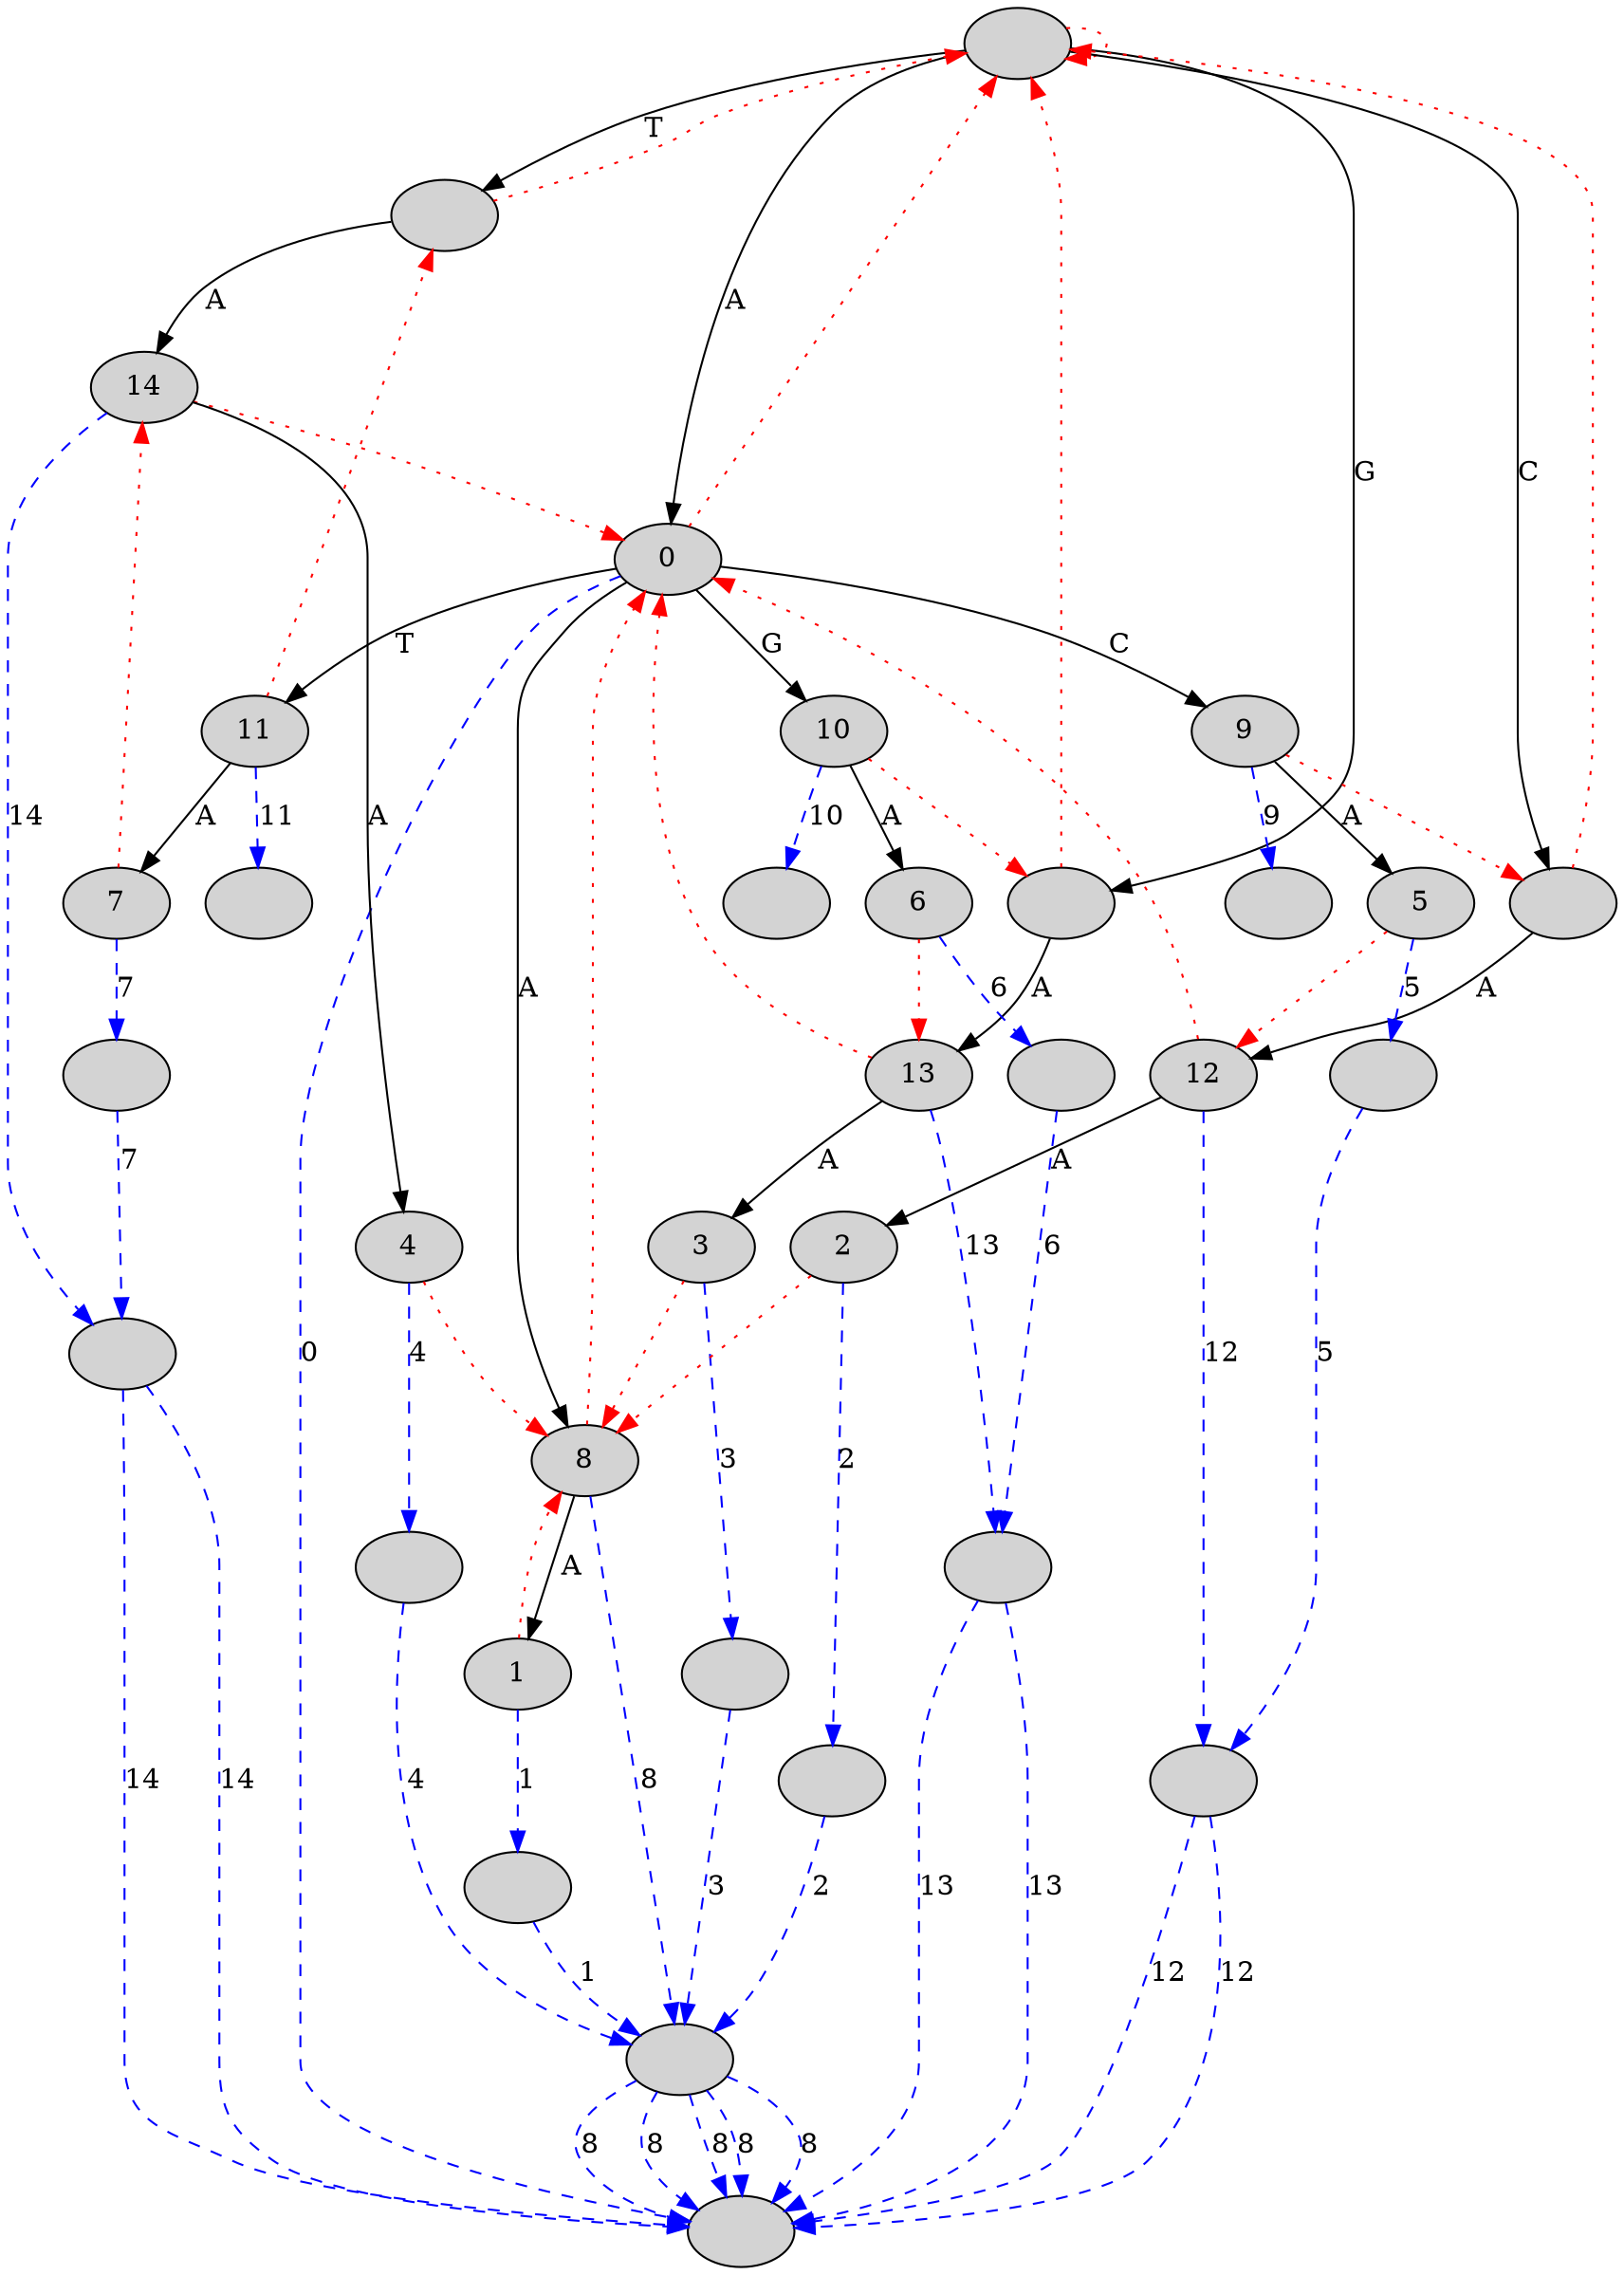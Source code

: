 digraph {
node[style=filled];
"0x7f8b914028f0" [label=""];
"0x7f8b914028f0" -> "0x7f8b91402bb0" [label="T"];
"0x7f8b914028f0" -> "0x7f8b91402b00" [label="G"];
"0x7f8b914028f0" -> "0x7f8b91402a50" [label="C"];
"0x7f8b914028f0" -> "0x7f8b91402920" [label="A"];
"0x7f8b914028f0" -> "0x7f8b914028f0" [style="dotted", color=red];
"0x7f8b91402bb0" [label=""];
"0x7f8b91402bb0" -> "0x7f8b91402b80" [label="A"];
"0x7f8b91402bb0" -> "0x7f8b914028f0" [style="dotted", color=red];
"0x7f8b91402b80" [label="14"];
"0x7f8b91402b80" -> "0x7f8b91402b50" [label="A"];
"0x7f8b91402b80" -> "0x7f8b91402920" [style="dotted", color=red];
"0x7f8b91402ef0" [label=""];
"0x7f8b91402b80" -> "0x7f8b91402ef0" [style="dashed", color=blue, label=14];
"0x7f8b91402ef0" -> "0x7f8b91402ee0" [style="dashed", color=blue, label=14];
"0x7f8b91402b50" [label="4"];
"0x7f8b91402b50" -> "0x7f8b914029a0" [style="dotted", color=red];
"0x7f8b91402e70" [label=""];
"0x7f8b91402b50" -> "0x7f8b91402e70" [style="dashed", color=blue, label=4];
"0x7f8b91402e70" -> "0x7f8b91402f50" [style="dashed", color=blue, label=4];
"0x7f8b91402f50" -> "0x7f8b91402ee0" [style="dashed", color=blue, label=8];
"0x7f8b91402b00" [label=""];
"0x7f8b91402b00" -> "0x7f8b91402ad0" [label="A"];
"0x7f8b91402b00" -> "0x7f8b914028f0" [style="dotted", color=red];
"0x7f8b91402ad0" [label="13"];
"0x7f8b91402ad0" -> "0x7f8b91402aa0" [label="A"];
"0x7f8b91402ad0" -> "0x7f8b91402920" [style="dotted", color=red];
"0x7f8b91402f00" [label=""];
"0x7f8b91402ad0" -> "0x7f8b91402f00" [style="dashed", color=blue, label=13];
"0x7f8b91402f00" -> "0x7f8b91402ee0" [style="dashed", color=blue, label=13];
"0x7f8b91402aa0" [label="3"];
"0x7f8b91402aa0" -> "0x7f8b914029a0" [style="dotted", color=red];
"0x7f8b91402e80" [label=""];
"0x7f8b91402aa0" -> "0x7f8b91402e80" [style="dashed", color=blue, label=3];
"0x7f8b91402e80" -> "0x7f8b91402f50" [style="dashed", color=blue, label=3];
"0x7f8b91402f50" -> "0x7f8b91402ee0" [style="dashed", color=blue, label=8];
"0x7f8b91402a50" [label=""];
"0x7f8b91402a50" -> "0x7f8b91402a20" [label="A"];
"0x7f8b91402a50" -> "0x7f8b914028f0" [style="dotted", color=red];
"0x7f8b91402a20" [label="12"];
"0x7f8b91402a20" -> "0x7f8b914029f0" [label="A"];
"0x7f8b91402a20" -> "0x7f8b91402920" [style="dotted", color=red];
"0x7f8b91402f10" [label=""];
"0x7f8b91402a20" -> "0x7f8b91402f10" [style="dashed", color=blue, label=12];
"0x7f8b91402f10" -> "0x7f8b91402ee0" [style="dashed", color=blue, label=12];
"0x7f8b914029f0" [label="2"];
"0x7f8b914029f0" -> "0x7f8b914029a0" [style="dotted", color=red];
"0x7f8b91402e90" [label=""];
"0x7f8b914029f0" -> "0x7f8b91402e90" [style="dashed", color=blue, label=2];
"0x7f8b91402e90" -> "0x7f8b91402f50" [style="dashed", color=blue, label=2];
"0x7f8b91402f50" -> "0x7f8b91402ee0" [style="dashed", color=blue, label=8];
"0x7f8b91402920" [label="0"];
"0x7f8b91402920" -> "0x7f8b91402d30" [label="T"];
"0x7f8b91402920" -> "0x7f8b91402cb0" [label="G"];
"0x7f8b91402920" -> "0x7f8b91402c30" [label="C"];
"0x7f8b91402920" -> "0x7f8b914029a0" [label="A"];
"0x7f8b91402920" -> "0x7f8b914028f0" [style="dotted", color=red];
"0x7f8b91402ee0" [label=""];
"0x7f8b91402920" -> "0x7f8b91402ee0" [style="dashed", color=blue, label=0];
"0x7f8b91402d30" [label="11"];
"0x7f8b91402d30" -> "0x7f8b91402d00" [label="A"];
"0x7f8b91402d30" -> "0x7f8b91402bb0" [style="dotted", color=red];
"0x7f8b91402f20" [label=""];
"0x7f8b91402d30" -> "0x7f8b91402f20" [style="dashed", color=blue, label=11];
"0x7f8b91402d00" [label="7"];
"0x7f8b91402d00" -> "0x7f8b91402b80" [style="dotted", color=red];
"0x7f8b91402ea0" [label=""];
"0x7f8b91402d00" -> "0x7f8b91402ea0" [style="dashed", color=blue, label=7];
"0x7f8b91402ea0" -> "0x7f8b91402ef0" [style="dashed", color=blue, label=7];
"0x7f8b91402ef0" -> "0x7f8b91402ee0" [style="dashed", color=blue, label=14];
"0x7f8b91402cb0" [label="10"];
"0x7f8b91402cb0" -> "0x7f8b91402c80" [label="A"];
"0x7f8b91402cb0" -> "0x7f8b91402b00" [style="dotted", color=red];
"0x7f8b91402f30" [label=""];
"0x7f8b91402cb0" -> "0x7f8b91402f30" [style="dashed", color=blue, label=10];
"0x7f8b91402c80" [label="6"];
"0x7f8b91402c80" -> "0x7f8b91402ad0" [style="dotted", color=red];
"0x7f8b91402eb0" [label=""];
"0x7f8b91402c80" -> "0x7f8b91402eb0" [style="dashed", color=blue, label=6];
"0x7f8b91402eb0" -> "0x7f8b91402f00" [style="dashed", color=blue, label=6];
"0x7f8b91402f00" -> "0x7f8b91402ee0" [style="dashed", color=blue, label=13];
"0x7f8b91402c30" [label="9"];
"0x7f8b91402c30" -> "0x7f8b91402c00" [label="A"];
"0x7f8b91402c30" -> "0x7f8b91402a50" [style="dotted", color=red];
"0x7f8b91402f40" [label=""];
"0x7f8b91402c30" -> "0x7f8b91402f40" [style="dashed", color=blue, label=9];
"0x7f8b91402c00" [label="5"];
"0x7f8b91402c00" -> "0x7f8b91402a20" [style="dotted", color=red];
"0x7f8b91402ec0" [label=""];
"0x7f8b91402c00" -> "0x7f8b91402ec0" [style="dashed", color=blue, label=5];
"0x7f8b91402ec0" -> "0x7f8b91402f10" [style="dashed", color=blue, label=5];
"0x7f8b91402f10" -> "0x7f8b91402ee0" [style="dashed", color=blue, label=12];
"0x7f8b914029a0" [label="8"];
"0x7f8b914029a0" -> "0x7f8b91402970" [label="A"];
"0x7f8b914029a0" -> "0x7f8b91402920" [style="dotted", color=red];
"0x7f8b91402f50" [label=""];
"0x7f8b914029a0" -> "0x7f8b91402f50" [style="dashed", color=blue, label=8];
"0x7f8b91402f50" -> "0x7f8b91402ee0" [style="dashed", color=blue, label=8];
"0x7f8b91402970" [label="1"];
"0x7f8b91402970" -> "0x7f8b914029a0" [style="dotted", color=red];
"0x7f8b91402ed0" [label=""];
"0x7f8b91402970" -> "0x7f8b91402ed0" [style="dashed", color=blue, label=1];
"0x7f8b91402ed0" -> "0x7f8b91402f50" [style="dashed", color=blue, label=1];
"0x7f8b91402f50" -> "0x7f8b91402ee0" [style="dashed", color=blue, label=8];
}
